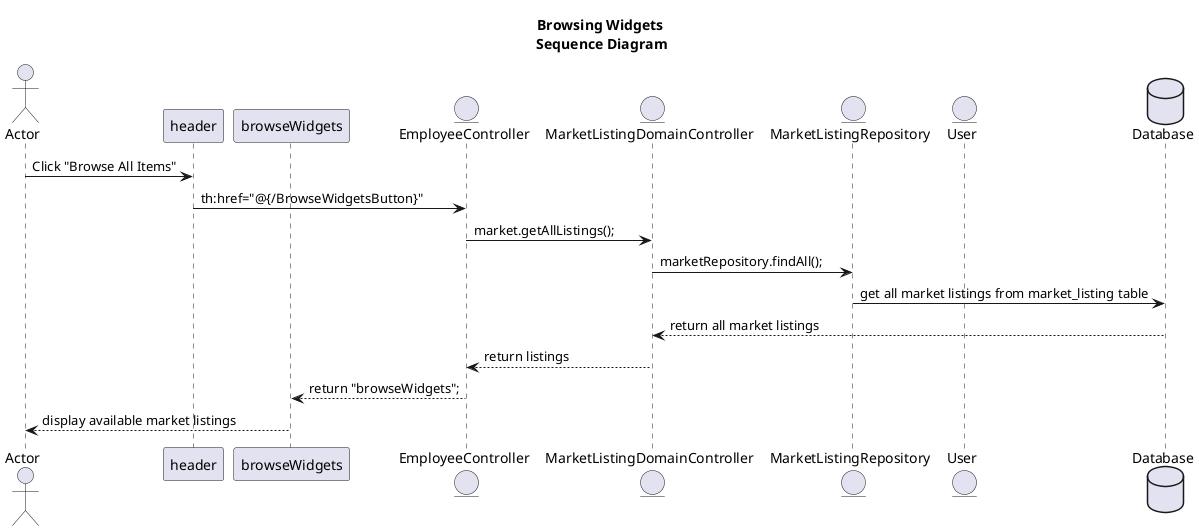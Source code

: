 @startuml
title     Browsing Widgets \nSequence Diagram

actor          Actor                            as actor
participant    header                           as header.html
participant    browseWidgets                    as browseWidgets
entity         EmployeeController               as employeeController
entity         MarketListingDomainController    as marketListingDomainController
entity         MarketListingRepository          as marketListingRepository
entity         User                             as user
database       Database                         as database

actor                            ->    header.html                     : Click "Browse All Items"
header.html                      ->    employeeController              : th:href="@{/BrowseWidgetsButton}"
employeeController               ->    marketListingDomainController   : market.getAllListings();
marketListingDomainController    ->    marketListingRepository         : marketRepository.findAll();
marketListingRepository          ->    database                        : get all market listings from market_listing table
database                         -->   marketListingDomainController   : return all market listings
marketListingDomainController    -->   employeeController              : return listings
employeeController               -->   browseWidgets                   : return "browseWidgets";
browseWidgets                    -->   actor                           : display available market listings

@enduml